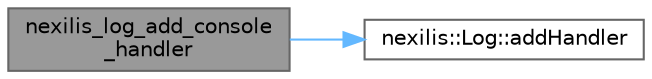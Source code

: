 digraph "nexilis_log_add_console_handler"
{
 // LATEX_PDF_SIZE
  bgcolor="transparent";
  edge [fontname=Helvetica,fontsize=10,labelfontname=Helvetica,labelfontsize=10];
  node [fontname=Helvetica,fontsize=10,shape=box,height=0.2,width=0.4];
  rankdir="LR";
  Node1 [id="Node000001",label="nexilis_log_add_console\l_handler",height=0.2,width=0.4,color="gray40", fillcolor="grey60", style="filled", fontcolor="black",tooltip=" "];
  Node1 -> Node2 [id="edge1_Node000001_Node000002",color="steelblue1",style="solid",tooltip=" "];
  Node2 [id="Node000002",label="nexilis::Log::addHandler",height=0.2,width=0.4,color="grey40", fillcolor="white", style="filled",URL="$dc/dbc/classnexilis_1_1Log.html#ae97c0e75bf15db0867f5a21937c01c9b",tooltip="Add handler for logging messages."];
}
